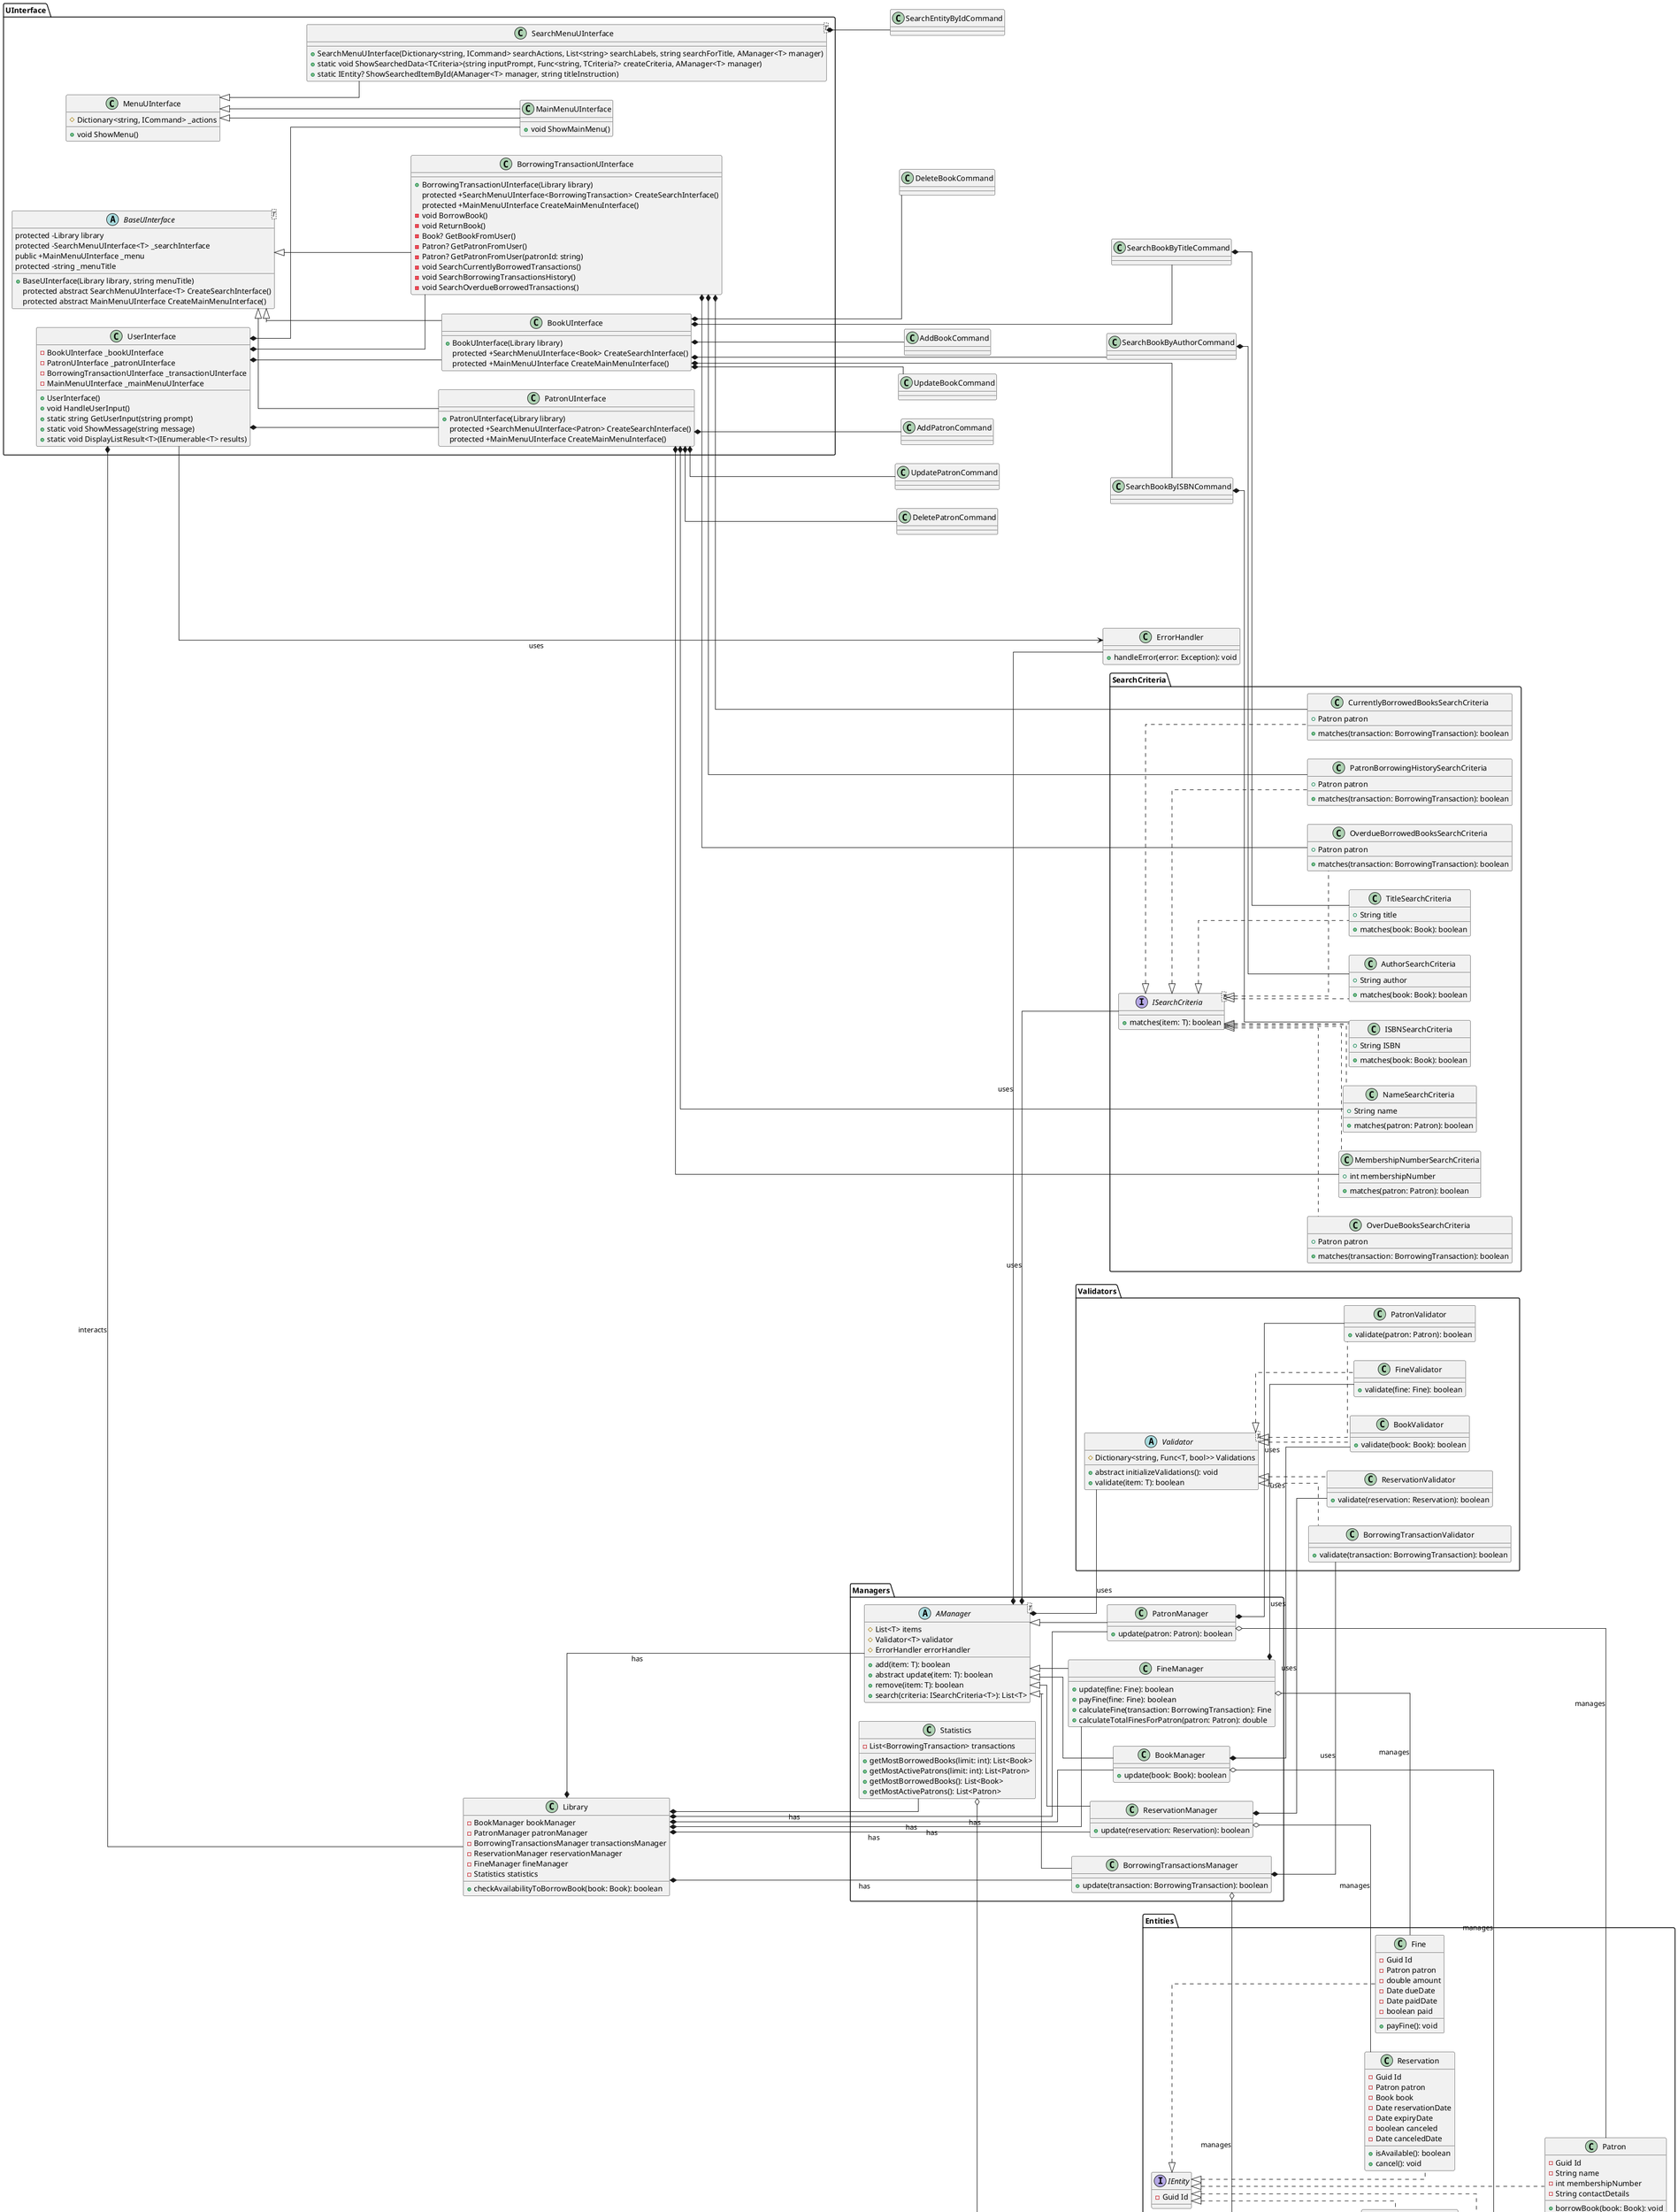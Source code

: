 @startuml chambos_version_3
left to right direction

skinparam linetype ortho

package "SearchCriteria" {
    interface ISearchCriteria<T> {
        +matches(item: T): boolean
    }

    class TitleSearchCriteria implements ISearchCriteria {
        +String title
        +matches(book: Book): boolean
    }

    class AuthorSearchCriteria implements ISearchCriteria {
        +String author
        +matches(book: Book): boolean
    }

    class ISBNSearchCriteria implements ISearchCriteria {
        +String ISBN
        +matches(book: Book): boolean
    }

    class NameSearchCriteria implements ISearchCriteria {
        +String name
        +matches(patron: Patron): boolean
    }

    class MembershipNumberSearchCriteria implements ISearchCriteria {
        +int membershipNumber
        +matches(patron: Patron): boolean
    }

    class OverDueBooksSearchCriteria implements ISearchCriteria {
        +Patron patron
        +matches(transaction: BorrowingTransaction): boolean
    }

    class CurrentlyBorrowedBooksSearchCriteria implements ISearchCriteria {
        +Patron patron
        +matches(transaction: BorrowingTransaction): boolean
    }

    class PatronBorrowingHistorySearchCriteria implements ISearchCriteria {
        +Patron patron
        +matches(transaction: BorrowingTransaction): boolean
    }

    class OverdueBorrowedBooksSearchCriteria implements ISearchCriteria {
        +Patron patron
        +matches(transaction: BorrowingTransaction): boolean
    }
}

package "Validators" {
    abstract class Validator<T> {
        #Dictionary<string, Func<T, bool>> Validations

        +abstract initializeValidations(): void
        +validate(item: T): boolean
    }

    class BookValidator implements Validator {
        +validate(book: Book): boolean
    }

    class PatronValidator implements Validator {
        +validate(patron: Patron): boolean
    }

    class BorrowingTransactionValidator implements Validator {
        +validate(transaction: BorrowingTransaction): boolean
    }

    class ReservationValidator implements Validator {
        +validate(reservation: Reservation): boolean
    }

    class FineValidator implements Validator {
        +validate(fine: Fine): boolean
    }
}

package "Entities" {
    interface IEntity {
        -Guid Id
    }

    class Book implements IEntity {
        -Guid Id
        -String title
        -String author
        -String ISBN
        -String genre
        -int publicationYear
    }

    class Patron implements IEntity {
        -Guid Id
        -String name
        -int membershipNumber
        -String contactDetails

        +borrowBook(book: Book): void
        +returnBook(book: Book): void
    }

    class BorrowingTransaction implements IEntity {
        -Guid Id
        -Book book
        -Patron patron
        -Date borrowDate
        -Date dueDate
        -Date returnDate
        -Fine fine
        -boolean returned
        +borrowBook(): void
        +returnBook(): void
        +calculateFine(): Fine
    }

    class Fine implements IEntity {
        -Guid Id
        -Patron patron
        -double amount
        -Date dueDate
        -Date paidDate
        -boolean paid

        +payFine(): void
    }

    class Reservation implements IEntity {
        -Guid Id
        -Patron patron
        -Book book
        -Date reservationDate
        -Date expiryDate
        -boolean canceled
        -Date canceledDate

        +isAvailable(): boolean
        +cancel(): void
    }
}

package "Managers" {
    abstract class AManager<T> {
        #List<T> items
        #Validator<T> validator
        #ErrorHandler errorHandler

        +add(item: T): boolean
        +abstract update(item: T): boolean
        +remove(item: T): boolean
        +search(criteria: ISearchCriteria<T>): List<T>
    }

    class BookManager extends AManager {
        +update(book: Book): boolean
    }

    class PatronManager extends AManager {
        +update(patron: Patron): boolean
    }

    class BorrowingTransactionsManager extends AManager {
        +update(transaction: BorrowingTransaction): boolean
    }

    class ReservationManager extends AManager {
        +update(reservation: Reservation): boolean
    }

    class FineManager extends AManager {
        +update(fine: Fine): boolean
        +payFine(fine: Fine): boolean
        +calculateFine(transaction: BorrowingTransaction): Fine
        +calculateTotalFinesForPatron(patron: Patron): double
    }

    class Statistics {
        -List<BorrowingTransaction> transactions
        +getMostBorrowedBooks(limit: int): List<Book>
        +getMostActivePatrons(limit: int): List<Patron>
        +getMostBorrowedBooks(): List<Book>
        +getMostActivePatrons(): List<Patron>
    }
}

class Library {
    -BookManager bookManager
    -PatronManager patronManager
    -BorrowingTransactionsManager transactionsManager
    -ReservationManager reservationManager
    -FineManager fineManager
    -Statistics statistics

    +checkAvailabilityToBorrowBook(book: Book): boolean
}

class ErrorHandler {
    +handleError(error: Exception): void
}

package "UInterface" {
    class UserInterface {
        -BookUInterface _bookUInterface
        -PatronUInterface _patronUInterface
        -BorrowingTransactionUInterface _transactionUInterface
        -MainMenuUInterface _mainMenuUInterface

        +UserInterface()
        +void HandleUserInput()
        +static string GetUserInput(string prompt)
        +static void ShowMessage(string message)
        +static void DisplayListResult<T>(IEnumerable<T> results)
    }

    abstract class BaseUInterface<T> {
        protected -Library library
        protected -SearchMenuUInterface<T> _searchInterface
        public +MainMenuUInterface _menu
        protected -string _menuTitle

        +BaseUInterface(Library library, string menuTitle)
        protected abstract SearchMenuUInterface<T> CreateSearchInterface()
        protected abstract MainMenuUInterface CreateMainMenuInterface()
    }

    class PatronUInterface extends BaseUInterface {
        +PatronUInterface(Library library)
        protected +SearchMenuUInterface<Patron> CreateSearchInterface()
        protected +MainMenuUInterface CreateMainMenuInterface()
    }

    class BorrowingTransactionUInterface extends BaseUInterface {
        +BorrowingTransactionUInterface(Library library)
        protected +SearchMenuUInterface<BorrowingTransaction> CreateSearchInterface()
        protected +MainMenuUInterface CreateMainMenuInterface()
        -void BorrowBook()
        -void ReturnBook()
        -Book? GetBookFromUser()
        -Patron? GetPatronFromUser()
        -Patron? GetPatronFromUser(patronId: string)
        -void SearchCurrentlyBorrowedTransactions()
        -void SearchBorrowingTransactionsHistory()
        -void SearchOverdueBorrowedTransactions()
    }

    class BookUInterface extends BaseUInterface {
        +BookUInterface(Library library)
        protected +SearchMenuUInterface<Book> CreateSearchInterface()
        protected +MainMenuUInterface CreateMainMenuInterface()
    }

    class SearchMenuUInterface<T> extends MenuUInterface {
        +SearchMenuUInterface(Dictionary<string, ICommand> searchActions, List<string> searchLabels, string searchForTitle, AManager<T> manager)
        +static void ShowSearchedData<TCriteria>(string inputPrompt, Func<string, TCriteria?> createCriteria, AManager<T> manager)
        +static IEntity? ShowSearchedItemById(AManager<T> manager, string titleInstruction)
    }

    class MenuUInterface {
        #Dictionary<string, ICommand> _actions
        +void ShowMenu()
    }

    class MainMenuUInterface extends MenuUInterface {
        +void ShowMainMenu()
    }
}

UserInterface *-- BookUInterface
UserInterface *-- PatronUInterface
UserInterface *-- BorrowingTransactionUInterface
UserInterface *-- MainMenuUInterface

SearchMenuUInterface *-- SearchEntityByIdCommand

SearchBookByTitleCommand *-- TitleSearchCriteria
SearchBookByAuthorCommand *-- AuthorSearchCriteria
SearchBookByISBNCommand *-- ISBNSearchCriteria

BookUInterface *-- AddBookCommand
BookUInterface *-- UpdateBookCommand
BookUInterface *-- DeleteBookCommand

BookUInterface *-- SearchBookByAuthorCommand
BookUInterface *-- SearchBookByISBNCommand
BookUInterface *-- SearchBookByTitleCommand

PatronUInterface *-- NameSearchCriteria
PatronUInterface *-- MembershipNumberSearchCriteria

PatronUInterface *-- AddPatronCommand
PatronUInterface *-- UpdatePatronCommand
PatronUInterface *-- DeletePatronCommand

BorrowingTransactionUInterface *-- CurrentlyBorrowedBooksSearchCriteria
BorrowingTransactionUInterface *-- PatronBorrowingHistorySearchCriteria
BorrowingTransactionUInterface *-- OverdueBorrowedBooksSearchCriteria

MenuUInterface <|-- MainMenuUInterface

Library *-- AManager : has
Library *-- BookManager : has
Library *-- PatronManager : has
Library *-- BorrowingTransactionsManager : has
Library *-- ReservationManager : has
Library *-- FineManager : has
Library *-- Statistics : has

AManager *-- Validator : uses
AManager *-- ErrorHandler : uses
AManager *-- ISearchCriteria : uses

BookManager *-- BookValidator : uses
PatronManager *-- PatronValidator : uses
BorrowingTransactionsManager *-- BorrowingTransactionValidator : uses
ReservationManager *-- ReservationValidator : uses
FineManager *-- FineValidator : uses

BorrowingTransaction *-- Book : involves
BorrowingTransaction *-- Patron : involves

BookManager o-- Book : manages
PatronManager o-- Patron : manages
BorrowingTransactionsManager o-- BorrowingTransaction : manages
ReservationManager o-- Reservation : manages
FineManager o-- Fine : manages
Statistics o-- BorrowingTransaction : analyzes

UserInterface *-- Library : interacts
UserInterface -> ErrorHandler : uses

@enduml